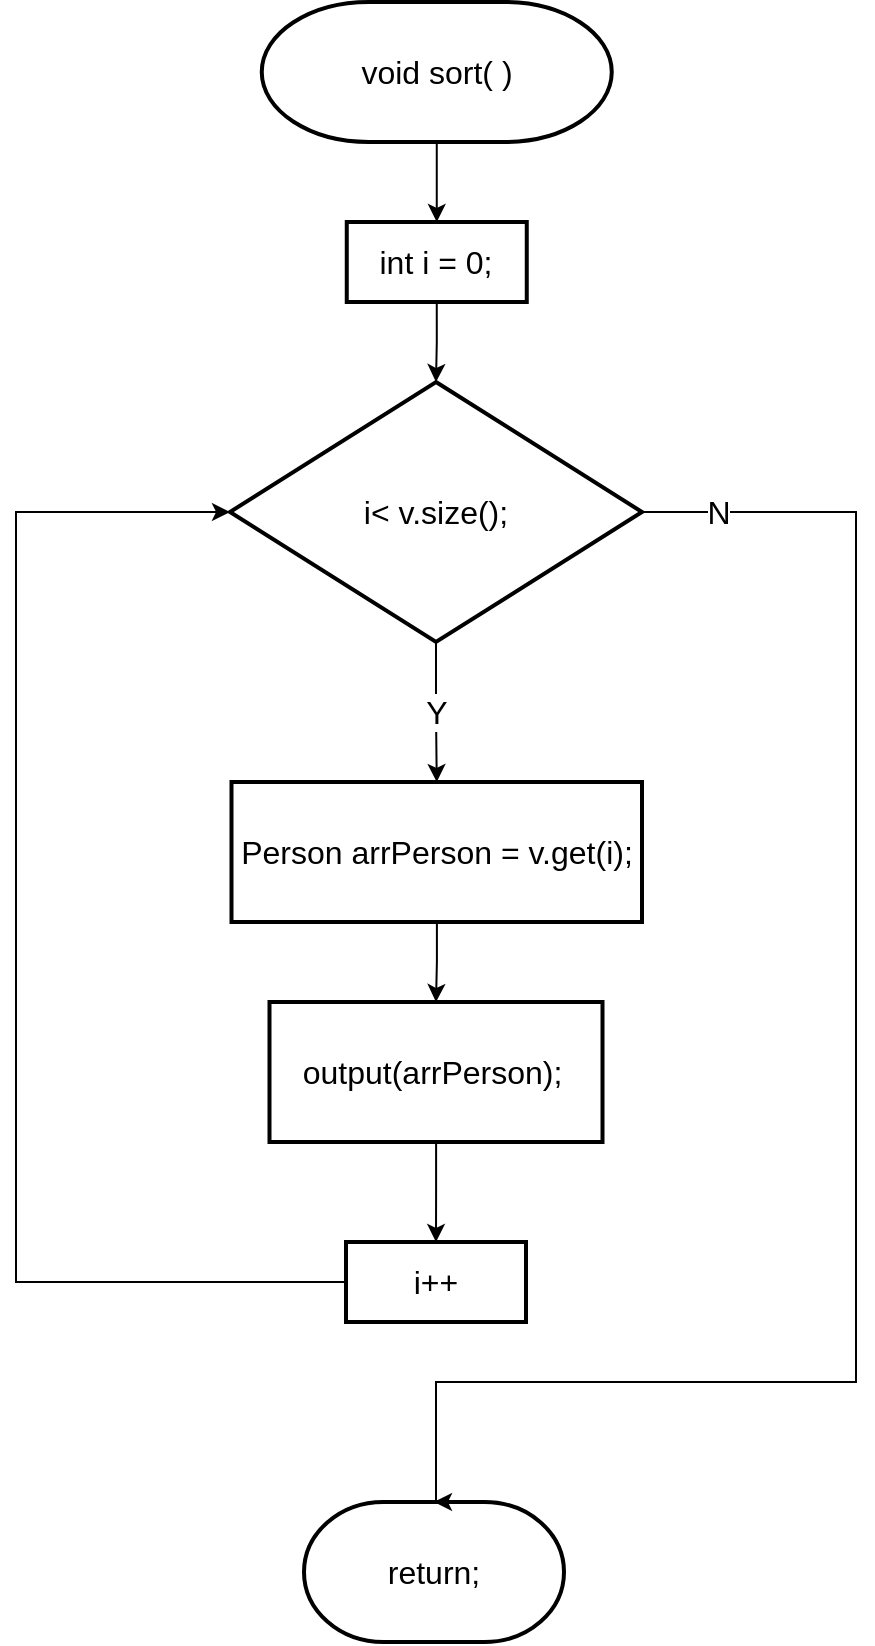 <mxfile version="14.4.8" type="github">
  <diagram id="C5RBs43oDa-KdzZeNtuy" name="Page-1">
    <mxGraphModel dx="1422" dy="875" grid="0" gridSize="10" guides="1" tooltips="1" connect="1" arrows="1" fold="1" page="1" pageScale="1" pageWidth="827" pageHeight="1169" math="0" shadow="0">
      <root>
        <mxCell id="WIyWlLk6GJQsqaUBKTNV-0" />
        <mxCell id="WIyWlLk6GJQsqaUBKTNV-1" parent="WIyWlLk6GJQsqaUBKTNV-0" />
        <mxCell id="8ZOwr5buo_LH_EpZrVhO-26" style="edgeStyle=orthogonalEdgeStyle;rounded=0;orthogonalLoop=1;jettySize=auto;html=1;entryX=0.5;entryY=0;entryDx=0;entryDy=0;fontSize=16;" parent="WIyWlLk6GJQsqaUBKTNV-1" source="8ZOwr5buo_LH_EpZrVhO-1" target="8ZOwr5buo_LH_EpZrVhO-23" edge="1">
          <mxGeometry relative="1" as="geometry" />
        </mxCell>
        <mxCell id="8ZOwr5buo_LH_EpZrVhO-1" value="Person arrPerson = v.get(i);" style="rounded=1;whiteSpace=wrap;html=1;absoluteArcSize=1;arcSize=0;strokeWidth=2;fontSize=16;" parent="WIyWlLk6GJQsqaUBKTNV-1" vertex="1">
          <mxGeometry x="377.75" y="420" width="205.25" height="70" as="geometry" />
        </mxCell>
        <mxCell id="8ZOwr5buo_LH_EpZrVhO-5" style="edgeStyle=orthogonalEdgeStyle;rounded=0;orthogonalLoop=1;jettySize=auto;html=1;exitX=0.5;exitY=1;exitDx=0;exitDy=0;exitPerimeter=0;entryX=0.5;entryY=0;entryDx=0;entryDy=0;fontSize=16;" parent="WIyWlLk6GJQsqaUBKTNV-1" source="8ZOwr5buo_LH_EpZrVhO-6" target="8ZOwr5buo_LH_EpZrVhO-14" edge="1">
          <mxGeometry relative="1" as="geometry" />
        </mxCell>
        <mxCell id="8ZOwr5buo_LH_EpZrVhO-6" value="&lt;span style=&quot;text-align: left; font-size: 16px;&quot;&gt;void&amp;nbsp;&lt;/span&gt;&lt;span style=&quot;text-align: left; font-size: 16px;&quot;&gt;sort&lt;/span&gt;&lt;span style=&quot;text-align: left; font-size: 16px;&quot;&gt;( )&lt;/span&gt;" style="strokeWidth=2;html=1;shape=mxgraph.flowchart.terminator;whiteSpace=wrap;fontSize=16;" parent="WIyWlLk6GJQsqaUBKTNV-1" vertex="1">
          <mxGeometry x="392.88" y="30" width="175" height="70" as="geometry" />
        </mxCell>
        <mxCell id="8ZOwr5buo_LH_EpZrVhO-7" value="return;" style="strokeWidth=2;html=1;shape=mxgraph.flowchart.terminator;whiteSpace=wrap;fontSize=16;" parent="WIyWlLk6GJQsqaUBKTNV-1" vertex="1">
          <mxGeometry x="414" y="780" width="130" height="70" as="geometry" />
        </mxCell>
        <mxCell id="8ZOwr5buo_LH_EpZrVhO-10" value="Y" style="edgeStyle=orthogonalEdgeStyle;rounded=0;orthogonalLoop=1;jettySize=auto;html=1;exitX=0.5;exitY=1;exitDx=0;exitDy=0;exitPerimeter=0;entryX=0.5;entryY=0;entryDx=0;entryDy=0;fontSize=16;" parent="WIyWlLk6GJQsqaUBKTNV-1" source="8ZOwr5buo_LH_EpZrVhO-12" target="8ZOwr5buo_LH_EpZrVhO-1" edge="1">
          <mxGeometry x="0.006" relative="1" as="geometry">
            <mxPoint as="offset" />
            <mxPoint x="480" y="390" as="targetPoint" />
          </mxGeometry>
        </mxCell>
        <mxCell id="8ZOwr5buo_LH_EpZrVhO-11" value="N" style="edgeStyle=orthogonalEdgeStyle;rounded=0;orthogonalLoop=1;jettySize=auto;html=1;exitX=1;exitY=0.5;exitDx=0;exitDy=0;exitPerimeter=0;fontSize=16;entryX=0.5;entryY=0;entryDx=0;entryDy=0;entryPerimeter=0;" parent="WIyWlLk6GJQsqaUBKTNV-1" source="8ZOwr5buo_LH_EpZrVhO-12" target="8ZOwr5buo_LH_EpZrVhO-7" edge="1">
          <mxGeometry x="-0.909" relative="1" as="geometry">
            <mxPoint x="590.5" y="760" as="targetPoint" />
            <Array as="points">
              <mxPoint x="690" y="285" />
              <mxPoint x="690" y="720" />
              <mxPoint x="480" y="720" />
            </Array>
            <mxPoint x="1" as="offset" />
          </mxGeometry>
        </mxCell>
        <mxCell id="8ZOwr5buo_LH_EpZrVhO-12" value="i&amp;lt; v.size();" style="strokeWidth=2;html=1;shape=mxgraph.flowchart.decision;whiteSpace=wrap;fontSize=16;" parent="WIyWlLk6GJQsqaUBKTNV-1" vertex="1">
          <mxGeometry x="377" y="220" width="206" height="130" as="geometry" />
        </mxCell>
        <mxCell id="8ZOwr5buo_LH_EpZrVhO-13" style="edgeStyle=orthogonalEdgeStyle;rounded=0;orthogonalLoop=1;jettySize=auto;html=1;exitX=0.5;exitY=1;exitDx=0;exitDy=0;entryX=0.5;entryY=0;entryDx=0;entryDy=0;entryPerimeter=0;fontSize=16;" parent="WIyWlLk6GJQsqaUBKTNV-1" source="8ZOwr5buo_LH_EpZrVhO-14" target="8ZOwr5buo_LH_EpZrVhO-12" edge="1">
          <mxGeometry relative="1" as="geometry" />
        </mxCell>
        <mxCell id="8ZOwr5buo_LH_EpZrVhO-14" value="int i = 0;" style="rounded=1;whiteSpace=wrap;html=1;absoluteArcSize=1;arcSize=0;strokeWidth=2;fontSize=16;" parent="WIyWlLk6GJQsqaUBKTNV-1" vertex="1">
          <mxGeometry x="435.38" y="140" width="90" height="40" as="geometry" />
        </mxCell>
        <mxCell id="8ZOwr5buo_LH_EpZrVhO-20" style="edgeStyle=orthogonalEdgeStyle;rounded=0;orthogonalLoop=1;jettySize=auto;html=1;exitX=0;exitY=0.5;exitDx=0;exitDy=0;entryX=0;entryY=0.5;entryDx=0;entryDy=0;entryPerimeter=0;fontSize=16;" parent="WIyWlLk6GJQsqaUBKTNV-1" source="8ZOwr5buo_LH_EpZrVhO-17" target="8ZOwr5buo_LH_EpZrVhO-12" edge="1">
          <mxGeometry relative="1" as="geometry">
            <Array as="points">
              <mxPoint x="270" y="670" />
              <mxPoint x="270" y="285" />
            </Array>
          </mxGeometry>
        </mxCell>
        <mxCell id="8ZOwr5buo_LH_EpZrVhO-17" value="i++" style="rounded=1;whiteSpace=wrap;html=1;absoluteArcSize=1;arcSize=0;strokeWidth=2;fontSize=16;" parent="WIyWlLk6GJQsqaUBKTNV-1" vertex="1">
          <mxGeometry x="435" y="650" width="90" height="40" as="geometry" />
        </mxCell>
        <mxCell id="8ZOwr5buo_LH_EpZrVhO-25" style="edgeStyle=orthogonalEdgeStyle;rounded=0;orthogonalLoop=1;jettySize=auto;html=1;entryX=0.5;entryY=0;entryDx=0;entryDy=0;fontSize=16;" parent="WIyWlLk6GJQsqaUBKTNV-1" source="8ZOwr5buo_LH_EpZrVhO-23" target="8ZOwr5buo_LH_EpZrVhO-17" edge="1">
          <mxGeometry relative="1" as="geometry" />
        </mxCell>
        <mxCell id="8ZOwr5buo_LH_EpZrVhO-23" value="&lt;span style=&quot;font-family: helvetica; text-align: left; font-size: 16px;&quot;&gt;output(arrPerson);&amp;nbsp;&lt;/span&gt;" style="rounded=1;whiteSpace=wrap;html=1;absoluteArcSize=1;arcSize=0;strokeWidth=2;fontSize=16;" parent="WIyWlLk6GJQsqaUBKTNV-1" vertex="1">
          <mxGeometry x="396.75" y="530" width="166.5" height="70" as="geometry" />
        </mxCell>
      </root>
    </mxGraphModel>
  </diagram>
</mxfile>
